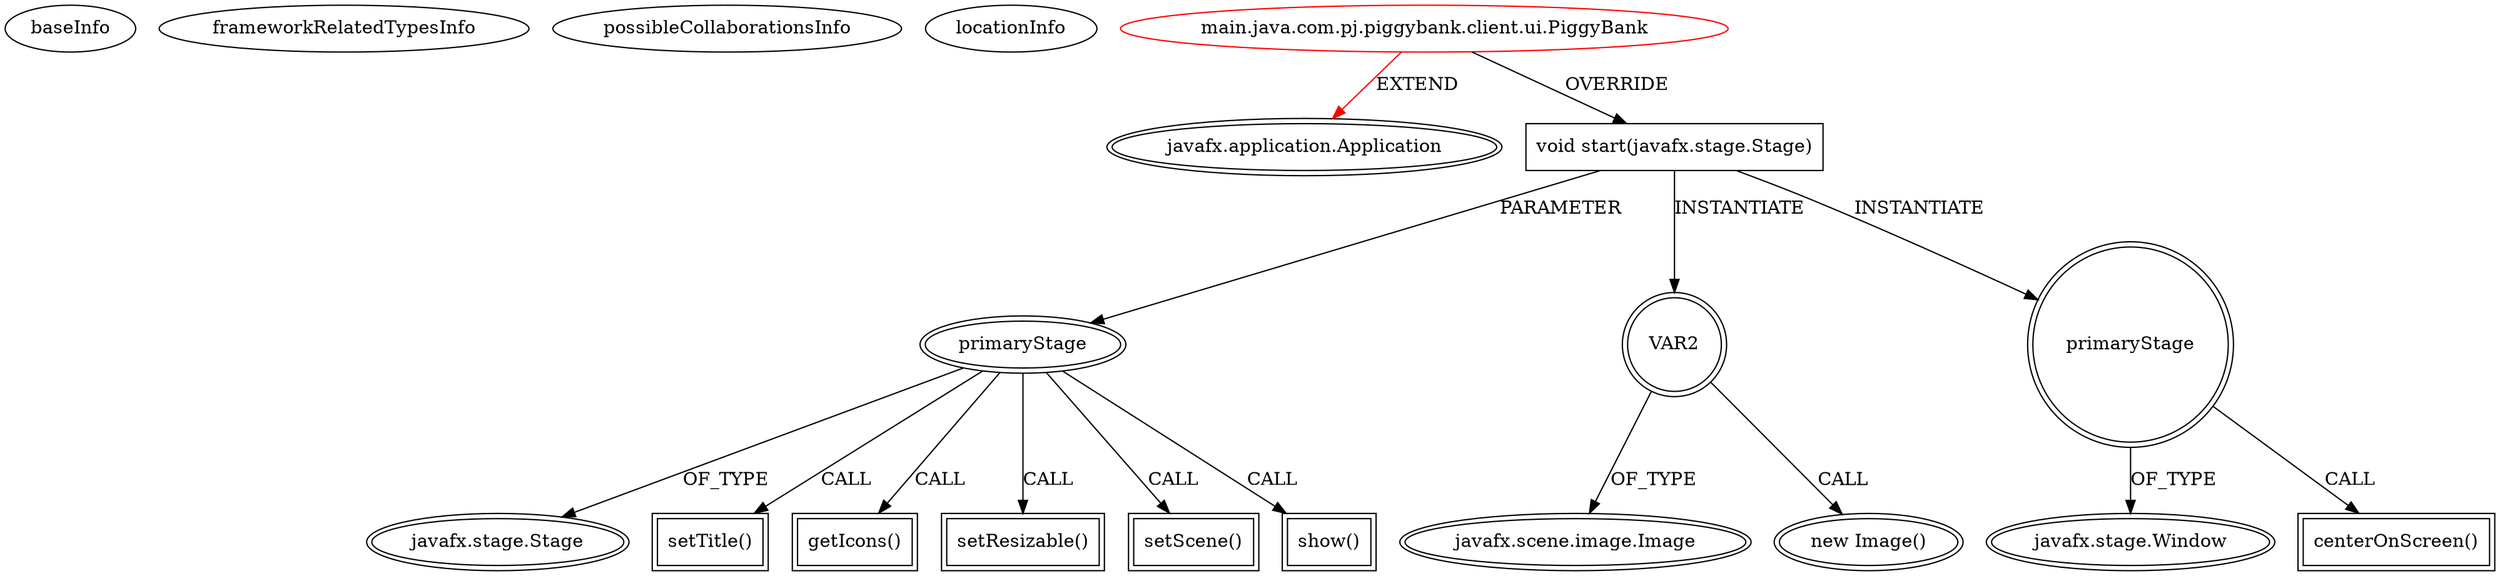 digraph {
baseInfo[graphId=3519,category="extension_graph",isAnonymous=false,possibleRelation=false]
frameworkRelatedTypesInfo[0="javafx.application.Application"]
possibleCollaborationsInfo[]
locationInfo[projectName="maharjan-piggybank",filePath="/maharjan-piggybank/piggybank-master/piggybank/src/main/java/com/pj/piggybank/client/ui/PiggyBank.java",contextSignature="PiggyBank",graphId="3519"]
0[label="main.java.com.pj.piggybank.client.ui.PiggyBank",vertexType="ROOT_CLIENT_CLASS_DECLARATION",isFrameworkType=false,color=red]
1[label="javafx.application.Application",vertexType="FRAMEWORK_CLASS_TYPE",isFrameworkType=true,peripheries=2]
2[label="void start(javafx.stage.Stage)",vertexType="OVERRIDING_METHOD_DECLARATION",isFrameworkType=false,shape=box]
3[label="primaryStage",vertexType="PARAMETER_DECLARATION",isFrameworkType=true,peripheries=2]
4[label="javafx.stage.Stage",vertexType="FRAMEWORK_CLASS_TYPE",isFrameworkType=true,peripheries=2]
6[label="setTitle()",vertexType="INSIDE_CALL",isFrameworkType=true,peripheries=2,shape=box]
8[label="getIcons()",vertexType="INSIDE_CALL",isFrameworkType=true,peripheries=2,shape=box]
10[label="VAR2",vertexType="VARIABLE_EXPRESION",isFrameworkType=true,peripheries=2,shape=circle]
11[label="javafx.scene.image.Image",vertexType="FRAMEWORK_CLASS_TYPE",isFrameworkType=true,peripheries=2]
9[label="new Image()",vertexType="CONSTRUCTOR_CALL",isFrameworkType=true,peripheries=2]
13[label="setResizable()",vertexType="INSIDE_CALL",isFrameworkType=true,peripheries=2,shape=box]
14[label="primaryStage",vertexType="VARIABLE_EXPRESION",isFrameworkType=true,peripheries=2,shape=circle]
16[label="javafx.stage.Window",vertexType="FRAMEWORK_CLASS_TYPE",isFrameworkType=true,peripheries=2]
15[label="centerOnScreen()",vertexType="INSIDE_CALL",isFrameworkType=true,peripheries=2,shape=box]
18[label="setScene()",vertexType="INSIDE_CALL",isFrameworkType=true,peripheries=2,shape=box]
20[label="show()",vertexType="INSIDE_CALL",isFrameworkType=true,peripheries=2,shape=box]
0->1[label="EXTEND",color=red]
0->2[label="OVERRIDE"]
3->4[label="OF_TYPE"]
2->3[label="PARAMETER"]
3->6[label="CALL"]
3->8[label="CALL"]
2->10[label="INSTANTIATE"]
10->11[label="OF_TYPE"]
10->9[label="CALL"]
3->13[label="CALL"]
2->14[label="INSTANTIATE"]
14->16[label="OF_TYPE"]
14->15[label="CALL"]
3->18[label="CALL"]
3->20[label="CALL"]
}
